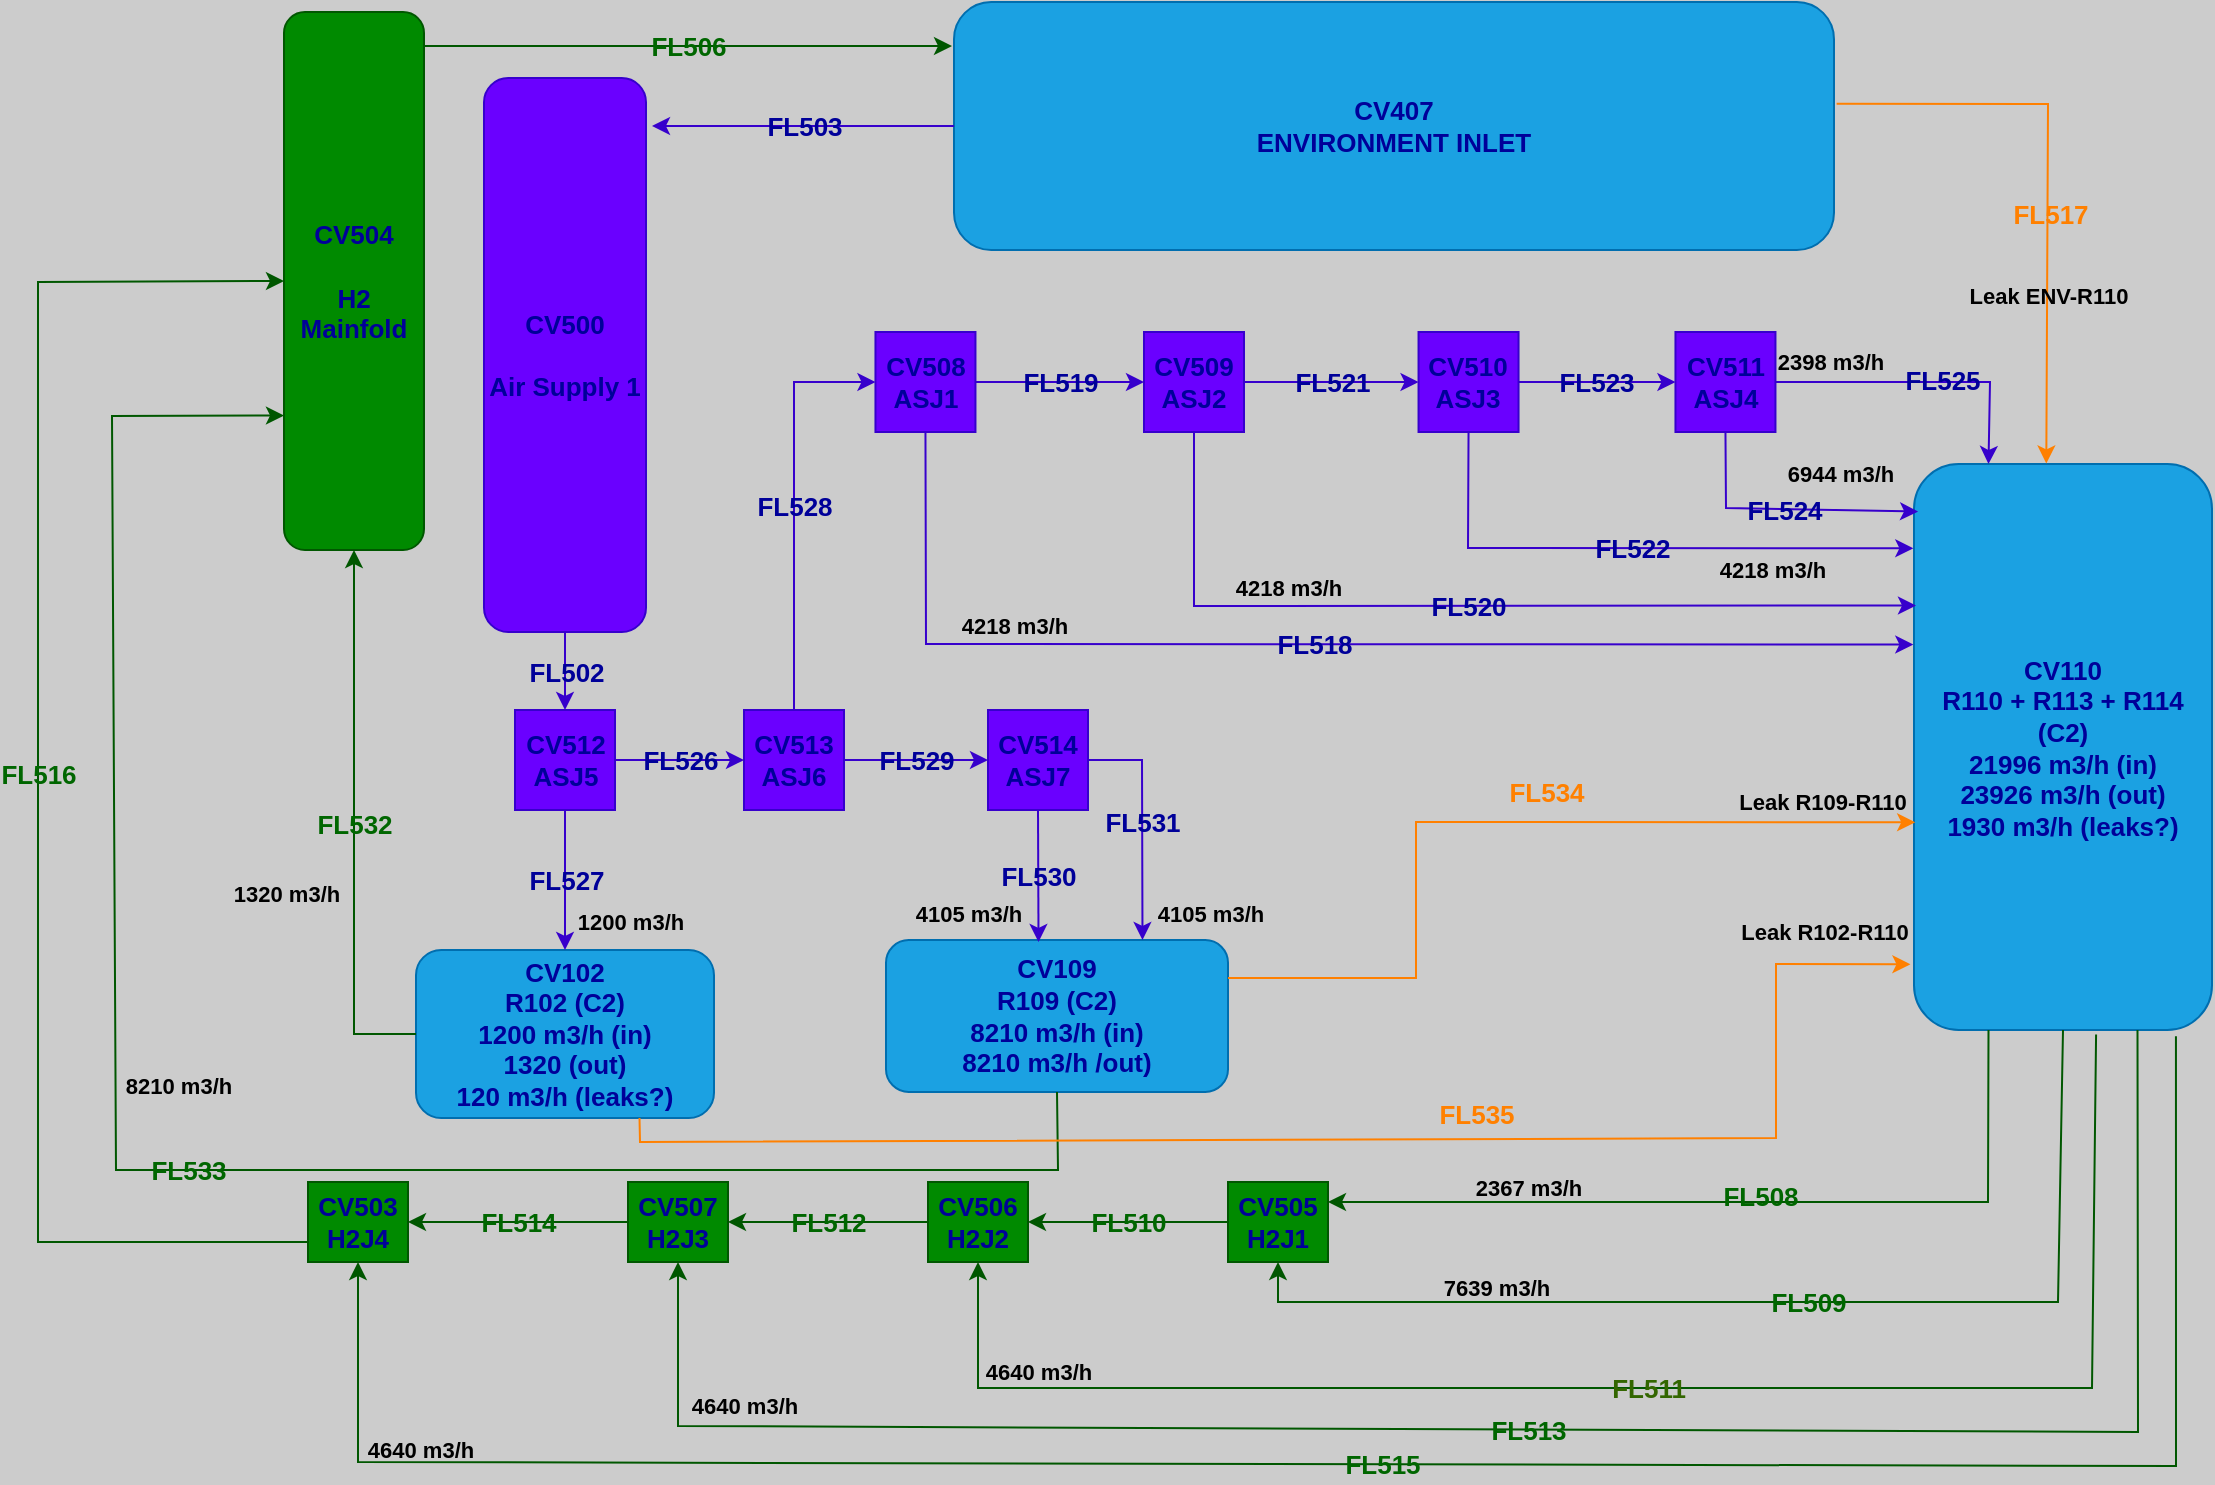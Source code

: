 <mxfile version="20.3.0" type="google"><diagram id="ZTY6EAtgHhBCW0NNY751" name="Página-1"><mxGraphModel dx="2207" dy="588" grid="0" gridSize="10" guides="1" tooltips="1" connect="1" arrows="1" fold="1" page="1" pageScale="1" pageWidth="1169" pageHeight="827" background="#CCCCCC" math="0" shadow="0"><root><mxCell id="0"/><mxCell id="1" parent="0"/><mxCell id="Qxgob4ZXfyFvWy5lvVW8-7" value="CV110&lt;br style=&quot;font-size: 13px;&quot;&gt;R110 + R113 + R114 (C2)&lt;br&gt;21996 m3/h (in)&lt;br&gt;23926 m3/h (out)&lt;br&gt;1930 m3/h (leaks?)" style="rounded=1;whiteSpace=wrap;align=center;fontSize=13;fillColor=#1ba1e2;fontColor=#000099;strokeColor=#006EAF;html=1;labelBackgroundColor=none;fontStyle=1" parent="1" vertex="1"><mxGeometry x="750" y="411" width="149" height="283" as="geometry"/></mxCell><mxCell id="Qxgob4ZXfyFvWy5lvVW8-10" value="CV500&lt;br style=&quot;font-size: 13px;&quot;&gt;&lt;br style=&quot;font-size: 13px;&quot;&gt;Air Supply 1" style="rounded=1;whiteSpace=wrap;fontSize=13;fillColor=#6a00ff;fontColor=#000099;strokeColor=#3700CC;align=center;html=1;labelBackgroundColor=none;fontStyle=1" parent="1" vertex="1"><mxGeometry x="35" y="218" width="81" height="277" as="geometry"/></mxCell><mxCell id="Qxgob4ZXfyFvWy5lvVW8-11" value="CV508&lt;br style=&quot;font-size: 13px;&quot;&gt;ASJ1" style="whiteSpace=wrap;aspect=fixed;fontSize=13;fillColor=#6a00ff;fontColor=#000099;strokeColor=#3700CC;align=center;html=1;labelBackgroundColor=none;fontStyle=1" parent="1" vertex="1"><mxGeometry x="230.73" y="345" width="50" height="50" as="geometry"/></mxCell><mxCell id="Qxgob4ZXfyFvWy5lvVW8-13" value="CV511&lt;br style=&quot;font-size: 13px;&quot;&gt;ASJ4" style="whiteSpace=wrap;aspect=fixed;fontSize=13;fillColor=#6a00ff;fontColor=#000099;strokeColor=#3700CC;align=center;html=1;labelBackgroundColor=none;fontStyle=1" parent="1" vertex="1"><mxGeometry x="630.73" y="345" width="50" height="50" as="geometry"/></mxCell><mxCell id="Qxgob4ZXfyFvWy5lvVW8-14" value="FL502" style="endArrow=classic;rounded=0;fontSize=13;entryX=0.5;entryY=0;entryDx=0;entryDy=0;fillColor=#6a00ff;strokeColor=#3700CC;align=center;fontColor=#000099;html=1;labelBackgroundColor=none;fontStyle=1;exitX=0.5;exitY=1;exitDx=0;exitDy=0;" parent="1" target="atDGUoRZNzYKRREQEFat-28" edge="1" source="Qxgob4ZXfyFvWy5lvVW8-10"><mxGeometry width="50" height="50" relative="1" as="geometry"><mxPoint x="115.997" y="370.04" as="sourcePoint"/><mxPoint x="229.73" y="465" as="targetPoint"/><Array as="points"/></mxGeometry></mxCell><mxCell id="Qxgob4ZXfyFvWy5lvVW8-20" value="FL525" style="endArrow=classic;rounded=0;fontSize=13;entryX=0.25;entryY=0;entryDx=0;entryDy=0;fillColor=#6a00ff;strokeColor=#3700CC;align=center;fontColor=#000099;html=1;labelBackgroundColor=none;fontStyle=1;exitX=1;exitY=0.5;exitDx=0;exitDy=0;" parent="1" source="Qxgob4ZXfyFvWy5lvVW8-13" target="Qxgob4ZXfyFvWy5lvVW8-7" edge="1"><mxGeometry x="0.124" y="1" width="50" height="50" relative="1" as="geometry"><mxPoint x="680" y="320" as="sourcePoint"/><mxPoint x="550" y="290" as="targetPoint"/><Array as="points"><mxPoint x="788" y="370"/></Array><mxPoint as="offset"/></mxGeometry></mxCell><mxCell id="Qxgob4ZXfyFvWy5lvVW8-27" value="CV407&lt;br style=&quot;font-size: 13px;&quot;&gt;ENVIRONMENT INLET" style="rounded=1;whiteSpace=wrap;fontSize=13;fillColor=#1ba1e2;fontColor=#000099;strokeColor=#006EAF;align=center;html=1;labelBackgroundColor=none;fontStyle=1" parent="1" vertex="1"><mxGeometry x="270" y="180" width="440" height="124" as="geometry"/></mxCell><mxCell id="Qxgob4ZXfyFvWy5lvVW8-28" value="FL503" style="endArrow=classic;rounded=0;fontSize=13;exitX=0;exitY=0.5;exitDx=0;exitDy=0;fillColor=#6a00ff;strokeColor=#3700CC;align=center;fontColor=#000099;html=1;labelBackgroundColor=none;fontStyle=1" parent="1" source="Qxgob4ZXfyFvWy5lvVW8-27" edge="1"><mxGeometry width="50" height="50" relative="1" as="geometry"><mxPoint x="510" y="650" as="sourcePoint"/><mxPoint x="119" y="242" as="targetPoint"/></mxGeometry></mxCell><mxCell id="Eoz5hfGlm3YR76uMCyld-9" value="CV504&lt;br style=&quot;font-size: 13px;&quot;&gt;&lt;br style=&quot;font-size: 13px;&quot;&gt;H2 Mainfold" style="rounded=1;whiteSpace=wrap;fontSize=13;fillColor=#008a00;fontColor=#000099;strokeColor=#005700;align=center;html=1;labelBackgroundColor=none;fontStyle=1" parent="1" vertex="1"><mxGeometry x="-65" y="185" width="70" height="269" as="geometry"/></mxCell><mxCell id="Eoz5hfGlm3YR76uMCyld-13" value="&lt;font color=&quot;#006600&quot;&gt;FL516&lt;/font&gt;" style="edgeStyle=none;orthogonalLoop=1;jettySize=auto;rounded=0;endArrow=classic;startSize=14;endSize=6;sourcePerimeterSpacing=8;targetPerimeterSpacing=8;entryX=0;entryY=0.5;entryDx=0;entryDy=0;fillColor=#008a00;strokeColor=#005700;align=center;fontColor=#000099;html=1;labelBackgroundColor=none;fontStyle=1;fontSize=13;endFill=1;exitX=0;exitY=0.75;exitDx=0;exitDy=0;" parent="1" source="Eoz5hfGlm3YR76uMCyld-24" target="Eoz5hfGlm3YR76uMCyld-9" edge="1"><mxGeometry width="120" relative="1" as="geometry"><mxPoint x="-32" y="686" as="sourcePoint"/><mxPoint x="-36" y="456" as="targetPoint"/><Array as="points"><mxPoint x="-188" y="800"/><mxPoint x="-188" y="320"/></Array></mxGeometry></mxCell><mxCell id="Eoz5hfGlm3YR76uMCyld-15" value="CV505&lt;br style=&quot;font-size: 13px;&quot;&gt;H2J1" style="rounded=0;whiteSpace=wrap;fontSize=13;fillColor=#008a00;fontColor=#000099;strokeColor=#005700;align=center;html=1;labelBackgroundColor=none;fontStyle=1" parent="1" vertex="1"><mxGeometry x="407" y="770" width="50" height="40" as="geometry"/></mxCell><mxCell id="Eoz5hfGlm3YR76uMCyld-16" value="&lt;font color=&quot;#006600&quot;&gt;FL509&lt;/font&gt;" style="endArrow=classic;rounded=0;fontSize=13;entryX=0.5;entryY=1;entryDx=0;entryDy=0;fillColor=#008a00;strokeColor=#005700;align=center;fontColor=#000099;html=1;labelBackgroundColor=none;fontStyle=1;exitX=0.5;exitY=1;exitDx=0;exitDy=0;" parent="1" target="Eoz5hfGlm3YR76uMCyld-15" edge="1" source="Qxgob4ZXfyFvWy5lvVW8-7"><mxGeometry x="-0.044" width="50" height="50" relative="1" as="geometry"><mxPoint x="759" y="688" as="sourcePoint"/><mxPoint x="448.99" y="1050" as="targetPoint"/><Array as="points"><mxPoint x="822" y="830"/><mxPoint x="507" y="830"/><mxPoint x="432" y="830"/></Array><mxPoint as="offset"/></mxGeometry></mxCell><mxCell id="Eoz5hfGlm3YR76uMCyld-17" value="&lt;font color=&quot;#006600&quot;&gt;FL508&lt;/font&gt;" style="endArrow=classic;rounded=0;fontSize=13;entryX=1;entryY=0.25;entryDx=0;entryDy=0;fillColor=#008a00;strokeColor=#005700;align=center;fontColor=#000099;html=1;labelBackgroundColor=none;fontStyle=1;exitX=0.25;exitY=1;exitDx=0;exitDy=0;" parent="1" target="Eoz5hfGlm3YR76uMCyld-15" edge="1" source="Qxgob4ZXfyFvWy5lvVW8-7"><mxGeometry x="-0.038" y="-3" width="50" height="50" relative="1" as="geometry"><mxPoint x="577" y="780" as="sourcePoint"/><mxPoint x="528.99" y="1060" as="targetPoint"/><Array as="points"><mxPoint x="787" y="780"/></Array><mxPoint as="offset"/></mxGeometry></mxCell><mxCell id="Eoz5hfGlm3YR76uMCyld-18" value="CV506&lt;br style=&quot;font-size: 13px;&quot;&gt;H2J2" style="rounded=0;whiteSpace=wrap;fontSize=13;fillColor=#008a00;fontColor=#000099;strokeColor=#005700;align=center;html=1;labelBackgroundColor=none;fontStyle=1" parent="1" vertex="1"><mxGeometry x="257" y="770" width="50" height="40" as="geometry"/></mxCell><mxCell id="Eoz5hfGlm3YR76uMCyld-19" value="&lt;font color=&quot;#006600&quot;&gt;FL510&lt;/font&gt;" style="endArrow=classic;rounded=0;fontSize=13;exitX=0;exitY=0.5;exitDx=0;exitDy=0;entryX=1;entryY=0.5;entryDx=0;entryDy=0;fillColor=#008a00;strokeColor=#005700;align=center;fontColor=#000099;html=1;labelBackgroundColor=none;fontStyle=1" parent="1" source="Eoz5hfGlm3YR76uMCyld-15" target="Eoz5hfGlm3YR76uMCyld-18" edge="1"><mxGeometry width="50" height="50" relative="1" as="geometry"><mxPoint x="418.99" y="1160" as="sourcePoint"/><mxPoint x="468.99" y="1110" as="targetPoint"/><Array as="points"/></mxGeometry></mxCell><mxCell id="Eoz5hfGlm3YR76uMCyld-20" value="&lt;font color=&quot;#336600&quot;&gt;FL511&lt;/font&gt;" style="endArrow=classic;rounded=0;fontSize=13;entryX=0.5;entryY=1;entryDx=0;entryDy=0;fillColor=#008a00;strokeColor=#005700;align=center;fontColor=#000099;html=1;labelBackgroundColor=none;fontStyle=1;exitX=0.611;exitY=1.008;exitDx=0;exitDy=0;exitPerimeter=0;" parent="1" source="Qxgob4ZXfyFvWy5lvVW8-7" target="Eoz5hfGlm3YR76uMCyld-18" edge="1"><mxGeometry width="50" height="50" relative="1" as="geometry"><mxPoint x="579" y="860" as="sourcePoint"/><mxPoint x="468.99" y="1110" as="targetPoint"/><Array as="points"><mxPoint x="839" y="873"/><mxPoint x="282" y="873"/></Array></mxGeometry></mxCell><mxCell id="Eoz5hfGlm3YR76uMCyld-21" value="CV507&lt;br style=&quot;font-size: 13px;&quot;&gt;H2J3" style="rounded=0;whiteSpace=wrap;fontSize=13;fillColor=#008a00;fontColor=#000099;strokeColor=#005700;align=center;html=1;labelBackgroundColor=none;fontStyle=1" parent="1" vertex="1"><mxGeometry x="107" y="770" width="50" height="40" as="geometry"/></mxCell><mxCell id="Eoz5hfGlm3YR76uMCyld-22" value="&lt;font color=&quot;#006600&quot;&gt;FL513&lt;/font&gt;" style="endArrow=classic;rounded=0;fontSize=13;entryX=0.5;entryY=1;entryDx=0;entryDy=0;fillColor=#008a00;strokeColor=#005700;align=center;fontColor=#000099;html=1;labelBackgroundColor=none;fontStyle=1;exitX=0.75;exitY=1;exitDx=0;exitDy=0;" parent="1" source="Qxgob4ZXfyFvWy5lvVW8-7" target="Eoz5hfGlm3YR76uMCyld-21" edge="1"><mxGeometry width="50" height="50" relative="1" as="geometry"><mxPoint x="812" y="880" as="sourcePoint"/><mxPoint x="468.99" y="1110" as="targetPoint"/><Array as="points"><mxPoint x="862" y="895"/><mxPoint x="132" y="892"/></Array></mxGeometry></mxCell><mxCell id="Eoz5hfGlm3YR76uMCyld-23" value="&lt;font color=&quot;#006600&quot;&gt;FL512&lt;/font&gt;" style="endArrow=classic;rounded=0;fontSize=13;exitX=0;exitY=0.5;exitDx=0;exitDy=0;entryX=1;entryY=0.5;entryDx=0;entryDy=0;fillColor=#008a00;strokeColor=#005700;align=center;fontColor=#000099;html=1;labelBackgroundColor=none;fontStyle=1" parent="1" source="Eoz5hfGlm3YR76uMCyld-18" target="Eoz5hfGlm3YR76uMCyld-21" edge="1"><mxGeometry width="50" height="50" relative="1" as="geometry"><mxPoint x="418.99" y="1160" as="sourcePoint"/><mxPoint x="468.99" y="1110" as="targetPoint"/><Array as="points"><mxPoint x="217" y="790"/></Array></mxGeometry></mxCell><mxCell id="Eoz5hfGlm3YR76uMCyld-24" value="CV503&lt;br style=&quot;font-size: 13px;&quot;&gt;H2J4" style="rounded=0;whiteSpace=wrap;fontSize=13;fillColor=#008a00;fontColor=#000099;strokeColor=#005700;align=center;html=1;labelBackgroundColor=none;fontStyle=1" parent="1" vertex="1"><mxGeometry x="-53" y="770" width="50" height="40" as="geometry"/></mxCell><mxCell id="Eoz5hfGlm3YR76uMCyld-25" value="&lt;font color=&quot;#006600&quot;&gt;FL514&lt;/font&gt;" style="endArrow=classic;rounded=0;fontSize=13;exitX=0;exitY=0.5;exitDx=0;exitDy=0;entryX=1;entryY=0.5;entryDx=0;entryDy=0;fillColor=#008a00;strokeColor=#005700;align=center;fontColor=#000099;html=1;labelBackgroundColor=none;fontStyle=1" parent="1" source="Eoz5hfGlm3YR76uMCyld-21" target="Eoz5hfGlm3YR76uMCyld-24" edge="1"><mxGeometry width="50" height="50" relative="1" as="geometry"><mxPoint x="118.99" y="1160" as="sourcePoint"/><mxPoint x="168.99" y="1110" as="targetPoint"/></mxGeometry></mxCell><mxCell id="Eoz5hfGlm3YR76uMCyld-26" value="&lt;font color=&quot;#006600&quot;&gt;FL515&lt;/font&gt;" style="endArrow=classic;rounded=0;fontSize=13;entryX=0.5;entryY=1;entryDx=0;entryDy=0;fillColor=#008a00;strokeColor=#005700;align=center;fontColor=#000099;html=1;labelBackgroundColor=none;fontStyle=1;exitX=0.879;exitY=1.011;exitDx=0;exitDy=0;exitPerimeter=0;" parent="1" source="Qxgob4ZXfyFvWy5lvVW8-7" target="Eoz5hfGlm3YR76uMCyld-24" edge="1"><mxGeometry width="50" height="50" relative="1" as="geometry"><mxPoint x="682" y="893" as="sourcePoint"/><mxPoint x="168.99" y="1110" as="targetPoint"/><Array as="points"><mxPoint x="881" y="912"/><mxPoint x="-28" y="910"/></Array></mxGeometry></mxCell><mxCell id="atDGUoRZNzYKRREQEFat-1" value="CV509&lt;br style=&quot;font-size: 13px;&quot;&gt;ASJ2" style="whiteSpace=wrap;aspect=fixed;fontSize=13;fillColor=#6a00ff;fontColor=#000099;strokeColor=#3700CC;align=center;html=1;labelBackgroundColor=none;fontStyle=1" vertex="1" parent="1"><mxGeometry x="365" y="345" width="50" height="50" as="geometry"/></mxCell><mxCell id="atDGUoRZNzYKRREQEFat-2" value="FL519" style="endArrow=classic;rounded=0;fontSize=13;fillColor=#6a00ff;strokeColor=#3700CC;align=center;fontColor=#000099;html=1;labelBackgroundColor=none;fontStyle=1;entryX=0;entryY=0.5;entryDx=0;entryDy=0;" edge="1" parent="1" target="atDGUoRZNzYKRREQEFat-1" source="Qxgob4ZXfyFvWy5lvVW8-11"><mxGeometry width="50" height="50" relative="1" as="geometry"><mxPoint x="284" y="370" as="sourcePoint"/><mxPoint x="424" y="456" as="targetPoint"/><Array as="points"/></mxGeometry></mxCell><mxCell id="atDGUoRZNzYKRREQEFat-3" value="CV510&lt;br style=&quot;font-size: 13px;&quot;&gt;ASJ3" style="whiteSpace=wrap;aspect=fixed;fontSize=13;fillColor=#6a00ff;fontColor=#000099;strokeColor=#3700CC;align=center;html=1;labelBackgroundColor=none;fontStyle=1" vertex="1" parent="1"><mxGeometry x="502.27" y="345" width="50" height="50" as="geometry"/></mxCell><mxCell id="atDGUoRZNzYKRREQEFat-4" value="FL521" style="endArrow=classic;rounded=0;fontSize=13;fillColor=#6a00ff;strokeColor=#3700CC;align=center;fontColor=#000099;html=1;labelBackgroundColor=none;fontStyle=1;entryX=0;entryY=0.5;entryDx=0;entryDy=0;" edge="1" parent="1" target="atDGUoRZNzYKRREQEFat-3" source="atDGUoRZNzYKRREQEFat-1"><mxGeometry width="50" height="50" relative="1" as="geometry"><mxPoint x="418" y="370" as="sourcePoint"/><mxPoint x="561.27" y="456" as="targetPoint"/><Array as="points"/></mxGeometry></mxCell><mxCell id="atDGUoRZNzYKRREQEFat-8" value="FL523" style="endArrow=classic;rounded=0;fontSize=13;fillColor=#6a00ff;strokeColor=#3700CC;align=center;fontColor=#000099;html=1;labelBackgroundColor=none;fontStyle=1;entryX=0;entryY=0.5;entryDx=0;entryDy=0;" edge="1" parent="1" source="atDGUoRZNzYKRREQEFat-3" target="Qxgob4ZXfyFvWy5lvVW8-13"><mxGeometry width="50" height="50" relative="1" as="geometry"><mxPoint x="552.27" y="369.5" as="sourcePoint"/><mxPoint x="639.54" y="369.5" as="targetPoint"/><Array as="points"/></mxGeometry></mxCell><mxCell id="atDGUoRZNzYKRREQEFat-9" value="FL518" style="endArrow=classic;rounded=0;fontSize=13;fillColor=#6a00ff;strokeColor=#3700CC;align=center;fontColor=#000099;html=1;labelBackgroundColor=none;fontStyle=1;entryX=-0.009;entryY=0.319;entryDx=0;entryDy=0;exitX=0.5;exitY=1;exitDx=0;exitDy=0;entryPerimeter=0;" edge="1" parent="1" source="Qxgob4ZXfyFvWy5lvVW8-11"><mxGeometry width="50" height="50" relative="1" as="geometry"><mxPoint x="290.73" y="380" as="sourcePoint"/><mxPoint x="749.659" y="501.277" as="targetPoint"/><Array as="points"><mxPoint x="256" y="501"/></Array></mxGeometry></mxCell><mxCell id="atDGUoRZNzYKRREQEFat-10" value="4218 m3/h" style="edgeLabel;html=1;align=center;verticalAlign=bottom;resizable=0;points=[];labelBackgroundColor=none;fontColor=#000000;fontStyle=1" vertex="1" connectable="0" parent="atDGUoRZNzYKRREQEFat-9"><mxGeometry x="0.352" y="3" relative="1" as="geometry"><mxPoint x="-256" y="2" as="offset"/></mxGeometry></mxCell><mxCell id="atDGUoRZNzYKRREQEFat-11" value="FL520" style="endArrow=classic;rounded=0;fontSize=13;fillColor=#6a00ff;strokeColor=#3700CC;align=center;fontColor=#000099;html=1;labelBackgroundColor=none;fontStyle=1;exitX=0.5;exitY=1;exitDx=0;exitDy=0;entryX=0;entryY=0.25;entryDx=0;entryDy=0;" edge="1" parent="1" source="atDGUoRZNzYKRREQEFat-1"><mxGeometry width="50" height="50" relative="1" as="geometry"><mxPoint x="265.73" y="405" as="sourcePoint"/><mxPoint x="751" y="481.75" as="targetPoint"/><Array as="points"><mxPoint x="390" y="482"/></Array></mxGeometry></mxCell><mxCell id="atDGUoRZNzYKRREQEFat-12" value="4218 m3/h" style="edgeLabel;html=1;align=center;verticalAlign=bottom;resizable=0;points=[];labelBackgroundColor=none;fontColor=#000000;fontStyle=1" vertex="1" connectable="0" parent="atDGUoRZNzYKRREQEFat-11"><mxGeometry x="0.352" y="3" relative="1" as="geometry"><mxPoint x="-169" y="3" as="offset"/></mxGeometry></mxCell><mxCell id="atDGUoRZNzYKRREQEFat-13" value="FL522" style="endArrow=classic;rounded=0;fontSize=13;fillColor=#6a00ff;strokeColor=#3700CC;align=center;fontColor=#000099;html=1;labelBackgroundColor=none;fontStyle=1;exitX=0.5;exitY=1;exitDx=0;exitDy=0;entryX=-0.009;entryY=0.149;entryDx=0;entryDy=0;entryPerimeter=0;" edge="1" parent="1" source="atDGUoRZNzYKRREQEFat-3"><mxGeometry width="50" height="50" relative="1" as="geometry"><mxPoint x="400" y="405" as="sourcePoint"/><mxPoint x="749.659" y="453.167" as="targetPoint"/><Array as="points"><mxPoint x="527" y="453"/></Array></mxGeometry></mxCell><mxCell id="atDGUoRZNzYKRREQEFat-14" value="4218 m3/h" style="edgeLabel;html=1;align=center;verticalAlign=bottom;resizable=0;points=[];labelBackgroundColor=none;fontColor=#000000;fontStyle=1" vertex="1" connectable="0" parent="atDGUoRZNzYKRREQEFat-13"><mxGeometry x="0.352" y="3" relative="1" as="geometry"><mxPoint x="20" y="22" as="offset"/></mxGeometry></mxCell><mxCell id="atDGUoRZNzYKRREQEFat-15" value="FL524" style="endArrow=classic;rounded=0;fontSize=13;fillColor=#6a00ff;strokeColor=#3700CC;align=center;fontColor=#000099;html=1;labelBackgroundColor=none;fontStyle=1;exitX=0.5;exitY=1;exitDx=0;exitDy=0;entryX=0.007;entryY=0.084;entryDx=0;entryDy=0;entryPerimeter=0;" edge="1" parent="1" source="Qxgob4ZXfyFvWy5lvVW8-13"><mxGeometry width="50" height="50" relative="1" as="geometry"><mxPoint x="537.27" y="405" as="sourcePoint"/><mxPoint x="752.043" y="434.772" as="targetPoint"/><Array as="points"><mxPoint x="656" y="433"/></Array></mxGeometry></mxCell><mxCell id="atDGUoRZNzYKRREQEFat-16" value="6944 m3/h" style="edgeLabel;html=1;align=center;verticalAlign=bottom;resizable=0;points=[];labelBackgroundColor=none;fontColor=#000000;fontStyle=1" vertex="1" connectable="0" parent="atDGUoRZNzYKRREQEFat-15"><mxGeometry x="0.352" y="3" relative="1" as="geometry"><mxPoint x="4" y="-6" as="offset"/></mxGeometry></mxCell><mxCell id="atDGUoRZNzYKRREQEFat-17" value="2398 m3/h" style="edgeLabel;html=1;align=center;verticalAlign=bottom;resizable=0;points=[];labelBackgroundColor=none;fontColor=#000000;fontStyle=1" vertex="1" connectable="0" parent="1"><mxGeometry x="717.005" y="366.996" as="geometry"><mxPoint x="-9" y="2" as="offset"/></mxGeometry></mxCell><mxCell id="atDGUoRZNzYKRREQEFat-18" value="&lt;font color=&quot;#ff8000&quot;&gt;FL517&lt;/font&gt;" style="endArrow=classic;rounded=0;fontSize=13;fillColor=#6a00ff;strokeColor=#FF8000;align=center;fontColor=#000099;html=1;labelBackgroundColor=none;fontStyle=1;exitX=1.003;exitY=0.41;exitDx=0;exitDy=0;exitPerimeter=0;entryX=0.444;entryY=-0.001;entryDx=0;entryDy=0;entryPerimeter=0;" edge="1" parent="1" source="Qxgob4ZXfyFvWy5lvVW8-27" target="Qxgob4ZXfyFvWy5lvVW8-7"><mxGeometry x="0.124" y="1" width="50" height="50" relative="1" as="geometry"><mxPoint x="747" y="234" as="sourcePoint"/><mxPoint x="919" y="408" as="targetPoint"/><Array as="points"><mxPoint x="817" y="231"/></Array><mxPoint as="offset"/></mxGeometry></mxCell><mxCell id="atDGUoRZNzYKRREQEFat-19" value="Leak ENV-R110" style="edgeLabel;html=1;align=center;verticalAlign=middle;resizable=0;points=[];fontColor=#000000;fontStyle=1;labelBackgroundColor=none;" vertex="1" connectable="0" parent="atDGUoRZNzYKRREQEFat-18"><mxGeometry x="-0.227" y="2" relative="1" as="geometry"><mxPoint x="-2" y="91" as="offset"/></mxGeometry></mxCell><mxCell id="atDGUoRZNzYKRREQEFat-20" value="2367 m3/h" style="edgeLabel;html=1;align=center;verticalAlign=bottom;resizable=0;points=[];labelBackgroundColor=none;fontColor=#000000;fontStyle=1" vertex="1" connectable="0" parent="1"><mxGeometry x="557.0" y="781" as="geometry"/></mxCell><mxCell id="atDGUoRZNzYKRREQEFat-21" value="7639 m3/h" style="edgeLabel;html=1;align=center;verticalAlign=bottom;resizable=0;points=[];labelBackgroundColor=none;fontColor=#000000;fontStyle=1" vertex="1" connectable="0" parent="1"><mxGeometry x="541.0" y="831" as="geometry"/></mxCell><mxCell id="atDGUoRZNzYKRREQEFat-23" value="4640 m3/h" style="edgeLabel;html=1;align=center;verticalAlign=bottom;resizable=0;points=[];labelBackgroundColor=none;fontColor=#000000;fontStyle=1" vertex="1" connectable="0" parent="1"><mxGeometry x="312.0" y="873" as="geometry"/></mxCell><mxCell id="atDGUoRZNzYKRREQEFat-24" value="4640 m3/h" style="edgeLabel;html=1;align=center;verticalAlign=bottom;resizable=0;points=[];labelBackgroundColor=none;fontColor=#000000;fontStyle=1" vertex="1" connectable="0" parent="1"><mxGeometry x="165.0" y="890" as="geometry"/></mxCell><mxCell id="atDGUoRZNzYKRREQEFat-25" value="4640 m3/h" style="edgeLabel;html=1;align=center;verticalAlign=bottom;resizable=0;points=[];labelBackgroundColor=none;fontColor=#000000;fontStyle=1" vertex="1" connectable="0" parent="1"><mxGeometry x="3.0" y="912" as="geometry"/></mxCell><mxCell id="atDGUoRZNzYKRREQEFat-26" value="&lt;font color=&quot;#006600&quot;&gt;FL506&lt;/font&gt;" style="edgeStyle=none;orthogonalLoop=1;jettySize=auto;rounded=0;endArrow=classic;startSize=14;endSize=6;sourcePerimeterSpacing=8;targetPerimeterSpacing=8;fillColor=#008a00;strokeColor=#005700;align=center;fontColor=#000099;html=1;labelBackgroundColor=none;fontStyle=1;fontSize=13;endFill=1;exitX=1;exitY=0.063;exitDx=0;exitDy=0;exitPerimeter=0;" edge="1" parent="1" source="Eoz5hfGlm3YR76uMCyld-9"><mxGeometry width="120" relative="1" as="geometry"><mxPoint x="130" y="601" as="sourcePoint"/><mxPoint x="269" y="202" as="targetPoint"/><Array as="points"/></mxGeometry></mxCell><mxCell id="atDGUoRZNzYKRREQEFat-27" value="CV513&lt;br style=&quot;font-size: 13px;&quot;&gt;ASJ6" style="whiteSpace=wrap;aspect=fixed;fontSize=13;fillColor=#6a00ff;fontColor=#000099;strokeColor=#3700CC;align=center;html=1;labelBackgroundColor=none;fontStyle=1" vertex="1" parent="1"><mxGeometry x="165" y="534" width="50" height="50" as="geometry"/></mxCell><mxCell id="atDGUoRZNzYKRREQEFat-28" value="CV512&lt;br style=&quot;font-size: 13px;&quot;&gt;ASJ5" style="whiteSpace=wrap;aspect=fixed;fontSize=13;fillColor=#6a00ff;fontColor=#000099;strokeColor=#3700CC;align=center;html=1;labelBackgroundColor=none;fontStyle=1" vertex="1" parent="1"><mxGeometry x="50.5" y="534" width="50" height="50" as="geometry"/></mxCell><mxCell id="atDGUoRZNzYKRREQEFat-29" value="FL526" style="endArrow=classic;rounded=0;fontSize=13;fillColor=#6a00ff;strokeColor=#3700CC;align=center;fontColor=#000099;html=1;labelBackgroundColor=none;fontStyle=1;exitX=1;exitY=0.5;exitDx=0;exitDy=0;entryX=0;entryY=0.5;entryDx=0;entryDy=0;" edge="1" parent="1" source="atDGUoRZNzYKRREQEFat-28" target="atDGUoRZNzYKRREQEFat-27"><mxGeometry width="50" height="50" relative="1" as="geometry"><mxPoint x="269.86" y="588" as="sourcePoint"/><mxPoint x="311" y="640" as="targetPoint"/><Array as="points"><mxPoint x="115" y="559"/></Array></mxGeometry></mxCell><mxCell id="atDGUoRZNzYKRREQEFat-31" value="FL528" style="endArrow=classic;rounded=0;fontSize=13;fillColor=#6a00ff;strokeColor=#3700CC;align=center;fontColor=#000099;html=1;labelBackgroundColor=none;fontStyle=1;entryX=0;entryY=0.5;entryDx=0;entryDy=0;exitX=0.5;exitY=0;exitDx=0;exitDy=0;" edge="1" parent="1" source="atDGUoRZNzYKRREQEFat-27" target="Qxgob4ZXfyFvWy5lvVW8-11"><mxGeometry width="50" height="50" relative="1" as="geometry"><mxPoint x="201.5" y="675" as="sourcePoint"/><mxPoint x="270" y="675" as="targetPoint"/><Array as="points"><mxPoint x="190" y="370"/></Array></mxGeometry></mxCell><mxCell id="atDGUoRZNzYKRREQEFat-32" value="CV102&lt;br style=&quot;font-size: 13px;&quot;&gt;R102 (C2)&lt;br&gt;1200 m3/h (in)&lt;br&gt;1320 (out)&lt;br&gt;120 m3/h (leaks?)" style="rounded=1;whiteSpace=wrap;align=center;fontSize=13;fillColor=#1ba1e2;fontColor=#000099;strokeColor=#006EAF;html=1;labelBackgroundColor=none;fontStyle=1" vertex="1" parent="1"><mxGeometry x="1" y="654" width="149" height="84" as="geometry"/></mxCell><mxCell id="atDGUoRZNzYKRREQEFat-33" value="FL527" style="endArrow=classic;rounded=0;fontSize=13;entryX=0.5;entryY=0;entryDx=0;entryDy=0;fillColor=#6a00ff;strokeColor=#3700CC;align=center;fontColor=#000099;html=1;labelBackgroundColor=none;fontStyle=1;exitX=0.5;exitY=1;exitDx=0;exitDy=0;" edge="1" parent="1" source="atDGUoRZNzYKRREQEFat-28" target="atDGUoRZNzYKRREQEFat-32"><mxGeometry width="50" height="50" relative="1" as="geometry"><mxPoint x="85.5" y="505" as="sourcePoint"/><mxPoint x="85.5" y="544" as="targetPoint"/><Array as="points"/></mxGeometry></mxCell><mxCell id="atDGUoRZNzYKRREQEFat-34" value="1200 m3/h" style="edgeLabel;html=1;align=center;verticalAlign=bottom;resizable=0;points=[];labelBackgroundColor=none;fontColor=#000000;fontStyle=1" vertex="1" connectable="0" parent="1"><mxGeometry x="92.001" y="630.998" as="geometry"><mxPoint x="16" y="18" as="offset"/></mxGeometry></mxCell><mxCell id="atDGUoRZNzYKRREQEFat-35" value="FL529" style="endArrow=classic;rounded=0;fontSize=13;fillColor=#6a00ff;strokeColor=#3700CC;align=center;fontColor=#000099;html=1;labelBackgroundColor=none;fontStyle=1;exitX=1;exitY=0.5;exitDx=0;exitDy=0;entryX=0;entryY=0.5;entryDx=0;entryDy=0;" edge="1" parent="1" source="atDGUoRZNzYKRREQEFat-27" target="atDGUoRZNzYKRREQEFat-36"><mxGeometry width="50" height="50" relative="1" as="geometry"><mxPoint x="361" y="558.5" as="sourcePoint"/><mxPoint x="287" y="559" as="targetPoint"/><Array as="points"/></mxGeometry></mxCell><mxCell id="atDGUoRZNzYKRREQEFat-36" value="CV514&lt;br style=&quot;font-size: 13px;&quot;&gt;ASJ7" style="whiteSpace=wrap;aspect=fixed;fontSize=13;fillColor=#6a00ff;fontColor=#000099;strokeColor=#3700CC;align=center;html=1;labelBackgroundColor=none;fontStyle=1" vertex="1" parent="1"><mxGeometry x="287" y="534" width="50" height="50" as="geometry"/></mxCell><mxCell id="atDGUoRZNzYKRREQEFat-38" value="CV109&lt;br style=&quot;font-size: 13px;&quot;&gt;R109 (C2)&lt;br&gt;8210 m3/h (in)&lt;br&gt;8210 m3/h /out)" style="rounded=1;whiteSpace=wrap;align=center;fontSize=13;fillColor=#1ba1e2;fontColor=#000099;strokeColor=#006EAF;html=1;labelBackgroundColor=none;fontStyle=1" vertex="1" parent="1"><mxGeometry x="236" y="649" width="171" height="76" as="geometry"/></mxCell><mxCell id="atDGUoRZNzYKRREQEFat-39" value="FL530" style="endArrow=classic;rounded=0;fontSize=13;fillColor=#6a00ff;strokeColor=#3700CC;align=center;fontColor=#000099;html=1;labelBackgroundColor=none;fontStyle=1;exitX=0.5;exitY=1;exitDx=0;exitDy=0;entryX=0.446;entryY=0.013;entryDx=0;entryDy=0;entryPerimeter=0;" edge="1" parent="1" source="atDGUoRZNzYKRREQEFat-36" target="atDGUoRZNzYKRREQEFat-38"><mxGeometry width="50" height="50" relative="1" as="geometry"><mxPoint x="360" y="619" as="sourcePoint"/><mxPoint x="432" y="619" as="targetPoint"/><Array as="points"/></mxGeometry></mxCell><mxCell id="atDGUoRZNzYKRREQEFat-40" value="4105 m3/h" style="edgeLabel;html=1;align=center;verticalAlign=bottom;resizable=0;points=[];labelBackgroundColor=none;fontColor=#000000;fontStyle=1" vertex="1" connectable="0" parent="1"><mxGeometry x="261.001" y="626.998" as="geometry"><mxPoint x="16" y="18" as="offset"/></mxGeometry></mxCell><mxCell id="atDGUoRZNzYKRREQEFat-41" value="FL531" style="endArrow=classic;rounded=0;fontSize=13;fillColor=#6a00ff;strokeColor=#3700CC;align=center;fontColor=#000099;html=1;labelBackgroundColor=none;fontStyle=1;exitX=1;exitY=0.5;exitDx=0;exitDy=0;entryX=0.75;entryY=0;entryDx=0;entryDy=0;" edge="1" parent="1" source="atDGUoRZNzYKRREQEFat-36" target="atDGUoRZNzYKRREQEFat-38"><mxGeometry width="50" height="50" relative="1" as="geometry"><mxPoint x="322" y="594" as="sourcePoint"/><mxPoint x="322.266" y="659.988" as="targetPoint"/><Array as="points"><mxPoint x="364" y="559"/></Array></mxGeometry></mxCell><mxCell id="atDGUoRZNzYKRREQEFat-42" value="4105 m3/h" style="edgeLabel;html=1;align=center;verticalAlign=bottom;resizable=0;points=[];labelBackgroundColor=none;fontColor=#000000;fontStyle=1" vertex="1" connectable="0" parent="1"><mxGeometry x="382.001" y="626.998" as="geometry"><mxPoint x="16" y="18" as="offset"/></mxGeometry></mxCell><mxCell id="atDGUoRZNzYKRREQEFat-43" value="&lt;font color=&quot;#006600&quot;&gt;FL532&lt;/font&gt;" style="edgeStyle=none;orthogonalLoop=1;jettySize=auto;rounded=0;endArrow=classic;startSize=14;endSize=6;sourcePerimeterSpacing=8;targetPerimeterSpacing=8;fillColor=#008a00;strokeColor=#005700;align=center;fontColor=#000099;html=1;labelBackgroundColor=none;fontStyle=1;fontSize=13;endFill=1;exitX=0;exitY=0.5;exitDx=0;exitDy=0;entryX=0.5;entryY=1;entryDx=0;entryDy=0;" edge="1" parent="1" source="atDGUoRZNzYKRREQEFat-32" target="Eoz5hfGlm3YR76uMCyld-9"><mxGeometry width="120" relative="1" as="geometry"><mxPoint x="-43" y="810" as="sourcePoint"/><mxPoint x="-28" y="452" as="targetPoint"/><Array as="points"><mxPoint x="-30" y="696"/></Array></mxGeometry></mxCell><mxCell id="atDGUoRZNzYKRREQEFat-44" value="1320 m3/h" style="edgeLabel;html=1;align=center;verticalAlign=bottom;resizable=0;points=[];labelBackgroundColor=none;fontColor=#000000;fontStyle=1" vertex="1" connectable="0" parent="1"><mxGeometry x="-79.999" y="616.998" as="geometry"><mxPoint x="16" y="18" as="offset"/></mxGeometry></mxCell><mxCell id="atDGUoRZNzYKRREQEFat-45" value="&lt;font color=&quot;#006600&quot;&gt;FL533&lt;/font&gt;" style="edgeStyle=none;orthogonalLoop=1;jettySize=auto;rounded=0;endArrow=classic;startSize=14;endSize=6;sourcePerimeterSpacing=8;targetPerimeterSpacing=8;fillColor=#008a00;strokeColor=#005700;align=center;fontColor=#000099;html=1;labelBackgroundColor=none;fontStyle=1;fontSize=13;endFill=1;exitX=0.5;exitY=1;exitDx=0;exitDy=0;entryX=0;entryY=0.75;entryDx=0;entryDy=0;" edge="1" parent="1" source="atDGUoRZNzYKRREQEFat-38" target="Eoz5hfGlm3YR76uMCyld-9"><mxGeometry x="-0.026" width="120" relative="1" as="geometry"><mxPoint x="11" y="706" as="sourcePoint"/><mxPoint x="-20" y="464" as="targetPoint"/><Array as="points"><mxPoint x="322" y="764"/><mxPoint x="-149" y="764"/><mxPoint x="-151" y="387"/></Array><mxPoint as="offset"/></mxGeometry></mxCell><mxCell id="atDGUoRZNzYKRREQEFat-46" value="8210 m3/h" style="edgeLabel;html=1;align=center;verticalAlign=bottom;resizable=0;points=[];labelBackgroundColor=none;fontColor=#000000;fontStyle=1" vertex="1" connectable="0" parent="1"><mxGeometry x="-133.999" y="712.998" as="geometry"><mxPoint x="16" y="18" as="offset"/></mxGeometry></mxCell><mxCell id="atDGUoRZNzYKRREQEFat-47" value="&lt;font color=&quot;#ff8000&quot;&gt;FL534&lt;/font&gt;" style="endArrow=classic;rounded=0;fontSize=13;fillColor=#6a00ff;strokeColor=#FF8000;align=center;fontColor=#000099;html=1;labelBackgroundColor=none;fontStyle=1;exitX=1;exitY=0.25;exitDx=0;exitDy=0;entryX=0.004;entryY=0.633;entryDx=0;entryDy=0;entryPerimeter=0;" edge="1" parent="1" source="atDGUoRZNzYKRREQEFat-38" target="Qxgob4ZXfyFvWy5lvVW8-7"><mxGeometry x="0.124" y="15" width="50" height="50" relative="1" as="geometry"><mxPoint x="532.0" y="623" as="sourcePoint"/><mxPoint x="636.836" y="802.877" as="targetPoint"/><Array as="points"><mxPoint x="501" y="668"/><mxPoint x="501" y="590"/></Array><mxPoint as="offset"/></mxGeometry></mxCell><mxCell id="atDGUoRZNzYKRREQEFat-48" value="Leak R109-R110" style="edgeLabel;html=1;align=center;verticalAlign=middle;resizable=0;points=[];fontColor=#000000;fontStyle=1;labelBackgroundColor=none;" vertex="1" connectable="0" parent="atDGUoRZNzYKRREQEFat-47"><mxGeometry x="-0.227" y="2" relative="1" as="geometry"><mxPoint x="205" y="-19" as="offset"/></mxGeometry></mxCell><mxCell id="atDGUoRZNzYKRREQEFat-49" value="&lt;font color=&quot;#ff8000&quot;&gt;FL535&lt;/font&gt;" style="endArrow=classic;rounded=0;fontSize=13;fillColor=#6a00ff;strokeColor=#FF8000;align=center;fontColor=#000099;html=1;labelBackgroundColor=none;fontStyle=1;exitX=0.75;exitY=1;exitDx=0;exitDy=0;entryX=-0.012;entryY=0.884;entryDx=0;entryDy=0;entryPerimeter=0;" edge="1" parent="1" source="atDGUoRZNzYKRREQEFat-32" target="Qxgob4ZXfyFvWy5lvVW8-7"><mxGeometry x="0.172" y="13" width="50" height="50" relative="1" as="geometry"><mxPoint x="417" y="678" as="sourcePoint"/><mxPoint x="759.851" y="677.681" as="targetPoint"/><Array as="points"><mxPoint x="113" y="750"/><mxPoint x="681" y="748"/><mxPoint x="681" y="661"/></Array><mxPoint as="offset"/></mxGeometry></mxCell><mxCell id="atDGUoRZNzYKRREQEFat-50" value="Leak R102-R110" style="edgeLabel;html=1;align=center;verticalAlign=middle;resizable=0;points=[];fontColor=#000000;fontStyle=1;labelBackgroundColor=none;" vertex="1" connectable="0" parent="atDGUoRZNzYKRREQEFat-49"><mxGeometry x="-0.227" y="2" relative="1" as="geometry"><mxPoint x="320" y="-102" as="offset"/></mxGeometry></mxCell></root></mxGraphModel></diagram></mxfile>